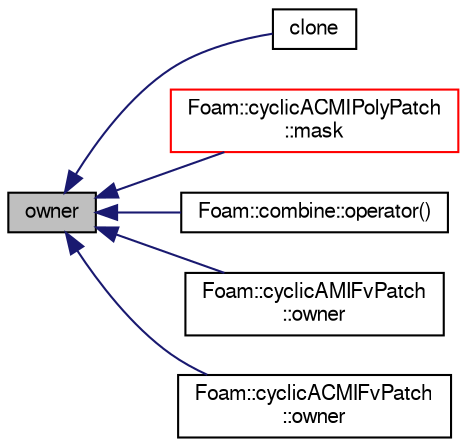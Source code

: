 digraph "owner"
{
  bgcolor="transparent";
  edge [fontname="FreeSans",fontsize="10",labelfontname="FreeSans",labelfontsize="10"];
  node [fontname="FreeSans",fontsize="10",shape=record];
  rankdir="LR";
  Node856 [label="owner",height=0.2,width=0.4,color="black", fillcolor="grey75", style="filled", fontcolor="black"];
  Node856 -> Node857 [dir="back",color="midnightblue",fontsize="10",style="solid",fontname="FreeSans"];
  Node857 [label="clone",height=0.2,width=0.4,color="black",URL="$a24946.html#afff6d4f7511147e0c8a4b8a5448296ec",tooltip="Construct and return a clone, resetting the face list. "];
  Node856 -> Node858 [dir="back",color="midnightblue",fontsize="10",style="solid",fontname="FreeSans"];
  Node858 [label="Foam::cyclicACMIPolyPatch\l::mask",height=0.2,width=0.4,color="red",URL="$a24926.html#a4123228a862524a621bb0ea10dad3a5d",tooltip="Mask field where 1 = overlap, 0 = no-overlap. "];
  Node856 -> Node861 [dir="back",color="midnightblue",fontsize="10",style="solid",fontname="FreeSans"];
  Node861 [label="Foam::combine::operator()",height=0.2,width=0.4,color="black",URL="$a24810.html#aa5387b4bb395a2cc76e4ff25f8d0f43f"];
  Node856 -> Node862 [dir="back",color="midnightblue",fontsize="10",style="solid",fontname="FreeSans"];
  Node862 [label="Foam::cyclicAMIFvPatch\l::owner",height=0.2,width=0.4,color="black",URL="$a22810.html#a357c5e37e5d7c583fa172625b8c11009"];
  Node856 -> Node863 [dir="back",color="midnightblue",fontsize="10",style="solid",fontname="FreeSans"];
  Node863 [label="Foam::cyclicACMIFvPatch\l::owner",height=0.2,width=0.4,color="black",URL="$a22806.html#a357c5e37e5d7c583fa172625b8c11009"];
}
